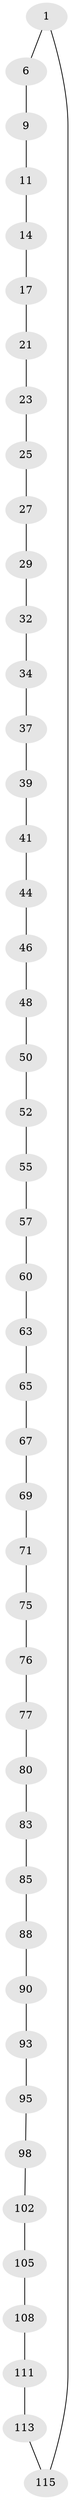 // original degree distribution, {2: 1.0}
// Generated by graph-tools (version 1.1) at 2025/20/03/04/25 18:20:07]
// undirected, 46 vertices, 46 edges
graph export_dot {
graph [start="1"]
  node [color=gray90,style=filled];
  1 [super="+2"];
  6 [super="+7"];
  9 [super="+10"];
  11 [super="+12"];
  14 [super="+15"];
  17 [super="+18"];
  21 [super="+22"];
  23 [super="+24"];
  25 [super="+26"];
  27 [super="+28"];
  29 [super="+30"];
  32 [super="+33"];
  34 [super="+35"];
  37 [super="+38"];
  39 [super="+40"];
  41 [super="+42"];
  44 [super="+45"];
  46 [super="+47"];
  48 [super="+49"];
  50 [super="+51"];
  52 [super="+53"];
  55 [super="+56"];
  57 [super="+58"];
  60 [super="+61"];
  63 [super="+64"];
  65 [super="+66"];
  67 [super="+68"];
  69 [super="+70"];
  71 [super="+72"];
  75;
  76;
  77 [super="+78"];
  80 [super="+81"];
  83 [super="+84"];
  85 [super="+86"];
  88 [super="+89"];
  90 [super="+91"];
  93 [super="+94"];
  95 [super="+96"];
  98 [super="+99"];
  102 [super="+103"];
  105 [super="+106"];
  108 [super="+109"];
  111 [super="+112"];
  113 [super="+114"];
  115 [super="+116"];
  1 -- 115;
  1 -- 6;
  6 -- 9;
  9 -- 11;
  11 -- 14;
  14 -- 17;
  17 -- 21;
  21 -- 23;
  23 -- 25;
  25 -- 27;
  27 -- 29;
  29 -- 32;
  32 -- 34;
  34 -- 37;
  37 -- 39;
  39 -- 41;
  41 -- 44;
  44 -- 46;
  46 -- 48;
  48 -- 50;
  50 -- 52;
  52 -- 55;
  55 -- 57;
  57 -- 60;
  60 -- 63;
  63 -- 65;
  65 -- 67;
  67 -- 69;
  69 -- 71;
  71 -- 75;
  75 -- 76;
  76 -- 77;
  77 -- 80;
  80 -- 83;
  83 -- 85;
  85 -- 88;
  88 -- 90;
  90 -- 93;
  93 -- 95;
  95 -- 98;
  98 -- 102;
  102 -- 105;
  105 -- 108;
  108 -- 111;
  111 -- 113;
  113 -- 115;
}
